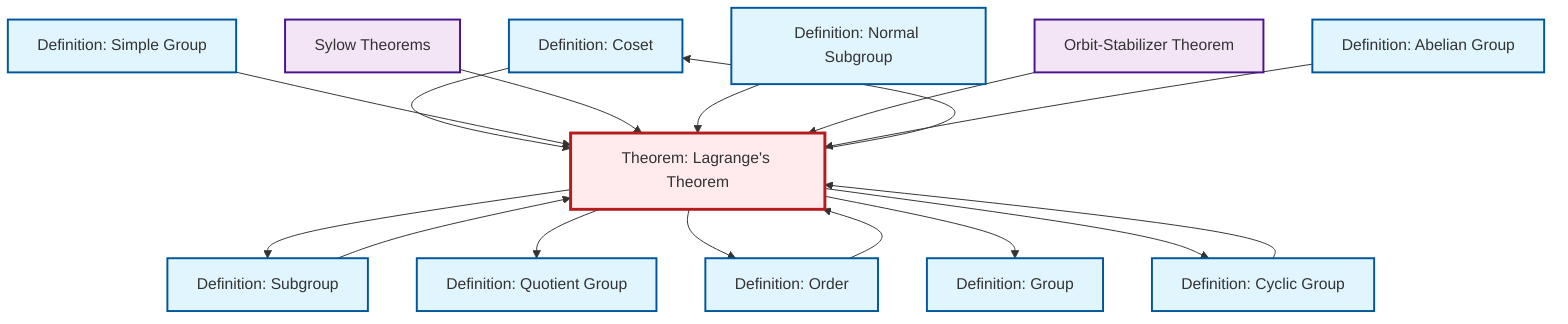 graph TD
    classDef definition fill:#e1f5fe,stroke:#01579b,stroke-width:2px
    classDef theorem fill:#f3e5f5,stroke:#4a148c,stroke-width:2px
    classDef axiom fill:#fff3e0,stroke:#e65100,stroke-width:2px
    classDef example fill:#e8f5e9,stroke:#1b5e20,stroke-width:2px
    classDef current fill:#ffebee,stroke:#b71c1c,stroke-width:3px
    def-coset["Definition: Coset"]:::definition
    def-abelian-group["Definition: Abelian Group"]:::definition
    thm-sylow["Sylow Theorems"]:::theorem
    def-normal-subgroup["Definition: Normal Subgroup"]:::definition
    def-group["Definition: Group"]:::definition
    thm-orbit-stabilizer["Orbit-Stabilizer Theorem"]:::theorem
    def-simple-group["Definition: Simple Group"]:::definition
    thm-lagrange["Theorem: Lagrange's Theorem"]:::theorem
    def-cyclic-group["Definition: Cyclic Group"]:::definition
    def-order["Definition: Order"]:::definition
    def-quotient-group["Definition: Quotient Group"]:::definition
    def-subgroup["Definition: Subgroup"]:::definition
    thm-lagrange --> def-subgroup
    def-cyclic-group --> thm-lagrange
    thm-lagrange --> def-quotient-group
    thm-lagrange --> def-order
    def-coset --> thm-lagrange
    def-subgroup --> thm-lagrange
    thm-lagrange --> def-group
    def-simple-group --> thm-lagrange
    thm-sylow --> thm-lagrange
    def-normal-subgroup --> thm-lagrange
    thm-lagrange --> def-coset
    thm-orbit-stabilizer --> thm-lagrange
    thm-lagrange --> def-cyclic-group
    def-order --> thm-lagrange
    def-abelian-group --> thm-lagrange
    class thm-lagrange current